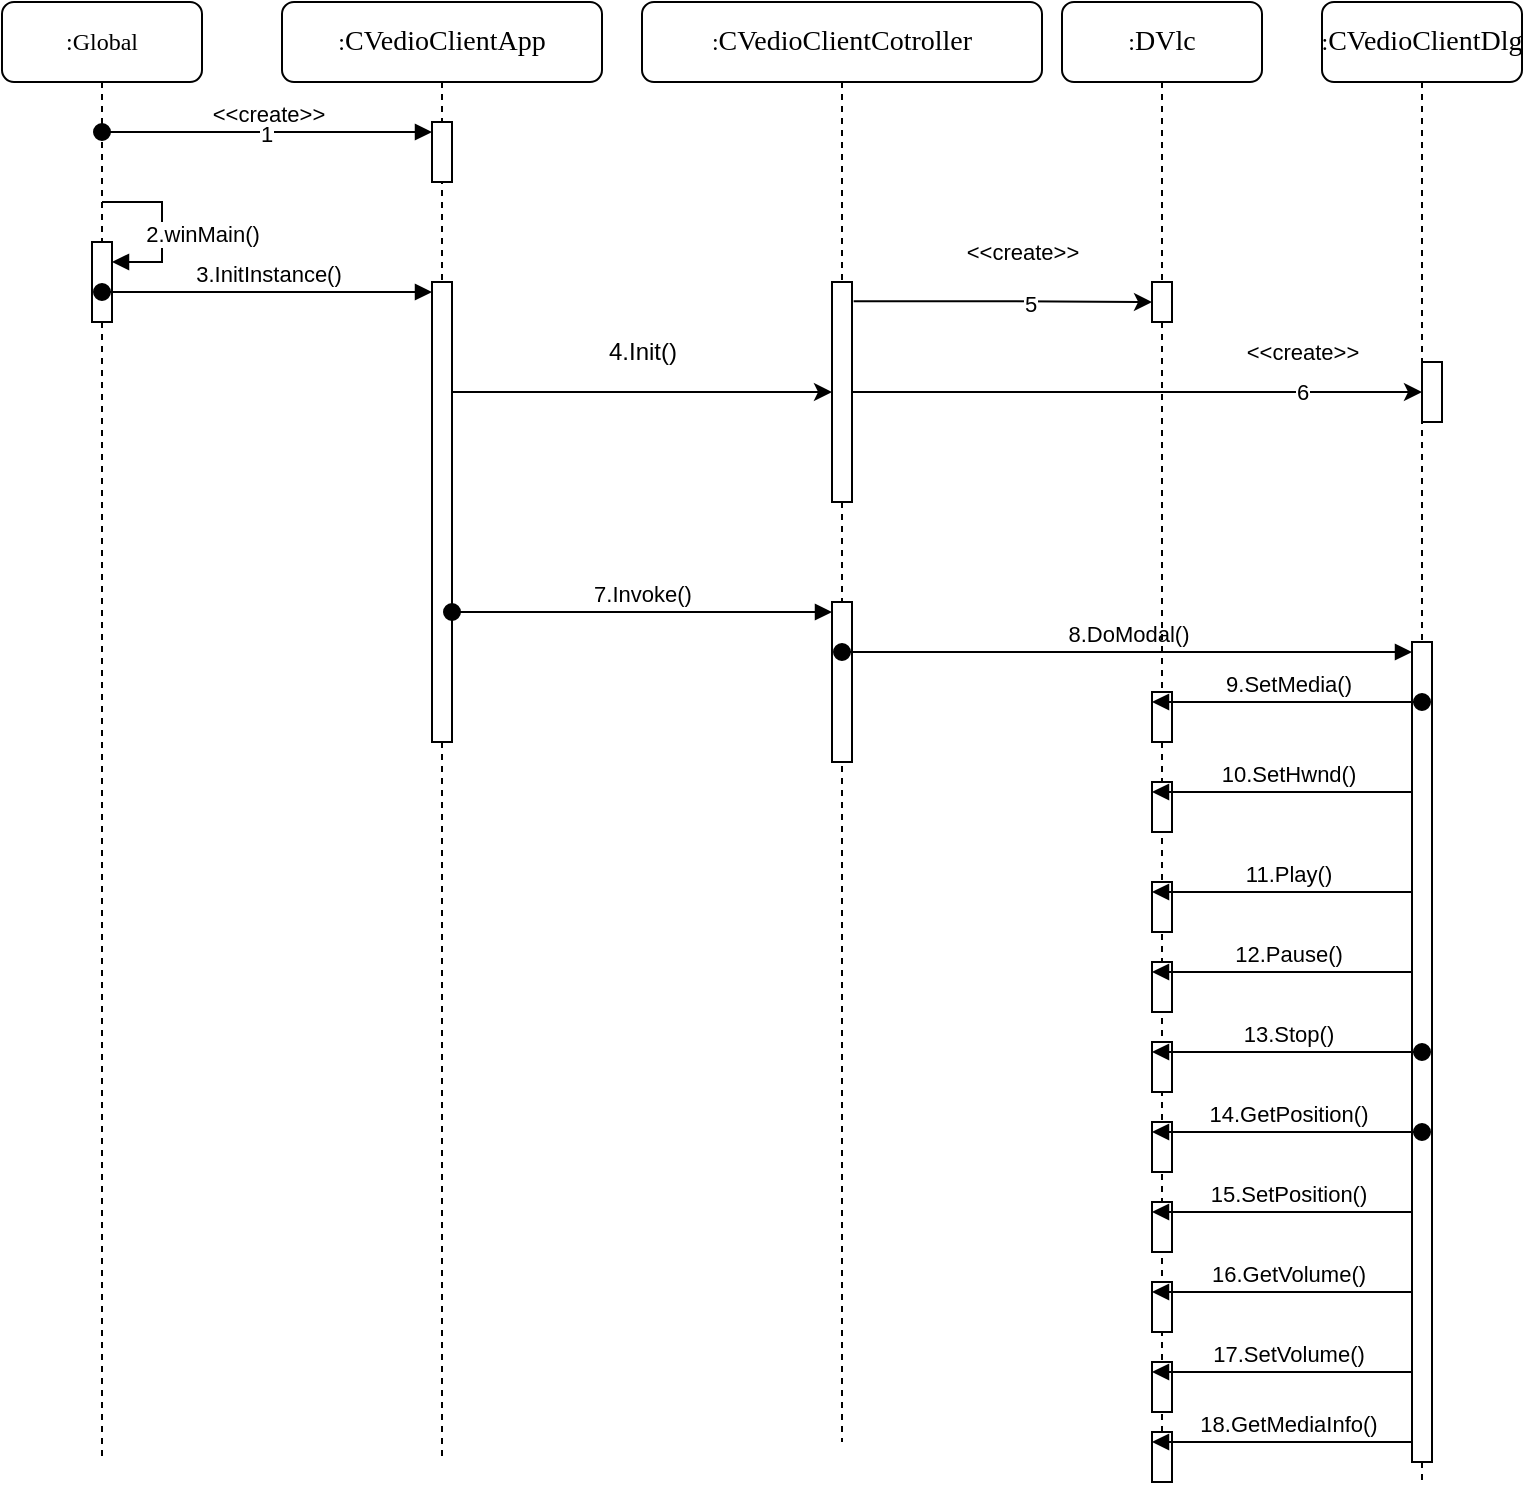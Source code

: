 <mxfile version="24.8.8">
  <diagram name="Page-1" id="13e1069c-82ec-6db2-03f1-153e76fe0fe0">
    <mxGraphModel dx="1969" dy="908" grid="1" gridSize="10" guides="1" tooltips="1" connect="1" arrows="1" fold="1" page="1" pageScale="1" pageWidth="1100" pageHeight="850" background="none" math="0" shadow="0">
      <root>
        <mxCell id="0" />
        <mxCell id="1" parent="0" />
        <mxCell id="7baba1c4bc27f4b0-2" value=":&lt;span style=&quot;font-family: Calibri; font-size: 10.5pt; background-color: initial;&quot;&gt;CVedioClientApp&lt;/span&gt;" style="shape=umlLifeline;perimeter=lifelinePerimeter;whiteSpace=wrap;html=1;container=1;collapsible=0;recursiveResize=0;outlineConnect=0;rounded=1;shadow=0;comic=0;labelBackgroundColor=none;strokeWidth=1;fontFamily=Verdana;fontSize=12;align=center;" parent="1" vertex="1">
          <mxGeometry x="240" y="80" width="160" height="730" as="geometry" />
        </mxCell>
        <mxCell id="cDfnHPdvii9i-RrgYCjb-10" value="" style="html=1;points=[[0,0,0,0,5],[0,1,0,0,-5],[1,0,0,0,5],[1,1,0,0,-5]];perimeter=orthogonalPerimeter;outlineConnect=0;targetShapes=umlLifeline;portConstraint=eastwest;newEdgeStyle={&quot;curved&quot;:0,&quot;rounded&quot;:0};" vertex="1" parent="7baba1c4bc27f4b0-2">
          <mxGeometry x="75" y="60" width="10" height="30" as="geometry" />
        </mxCell>
        <mxCell id="cDfnHPdvii9i-RrgYCjb-16" value="" style="html=1;points=[[0,0,0,0,5],[0,1,0,0,-5],[1,0,0,0,5],[1,1,0,0,-5]];perimeter=orthogonalPerimeter;outlineConnect=0;targetShapes=umlLifeline;portConstraint=eastwest;newEdgeStyle={&quot;curved&quot;:0,&quot;rounded&quot;:0};" vertex="1" parent="7baba1c4bc27f4b0-2">
          <mxGeometry x="75" y="140" width="10" height="230" as="geometry" />
        </mxCell>
        <mxCell id="cDfnHPdvii9i-RrgYCjb-46" value="7.Invoke()" style="html=1;verticalAlign=bottom;startArrow=oval;endArrow=block;startSize=8;curved=0;rounded=0;entryX=0;entryY=0;entryDx=0;entryDy=5;" edge="1" target="cDfnHPdvii9i-RrgYCjb-45" parent="7baba1c4bc27f4b0-2">
          <mxGeometry relative="1" as="geometry">
            <mxPoint x="85" y="305" as="sourcePoint" />
          </mxGeometry>
        </mxCell>
        <mxCell id="7baba1c4bc27f4b0-3" value=":&lt;span style=&quot;font-family: Calibri; font-size: 10.5pt; background-color: initial;&quot;&gt;CVedioClientCotroller&lt;/span&gt;" style="shape=umlLifeline;perimeter=lifelinePerimeter;whiteSpace=wrap;html=1;container=1;collapsible=0;recursiveResize=0;outlineConnect=0;rounded=1;shadow=0;comic=0;labelBackgroundColor=none;strokeWidth=1;fontFamily=Verdana;fontSize=12;align=center;" parent="1" vertex="1">
          <mxGeometry x="420" y="80" width="200" height="720" as="geometry" />
        </mxCell>
        <mxCell id="cDfnHPdvii9i-RrgYCjb-19" value="" style="html=1;points=[[0,0,0,0,5],[0,1,0,0,-5],[1,0,0,0,5],[1,1,0,0,-5]];perimeter=orthogonalPerimeter;outlineConnect=0;targetShapes=umlLifeline;portConstraint=eastwest;newEdgeStyle={&quot;curved&quot;:0,&quot;rounded&quot;:0};" vertex="1" parent="7baba1c4bc27f4b0-3">
          <mxGeometry x="95" y="140" width="10" height="110" as="geometry" />
        </mxCell>
        <mxCell id="cDfnHPdvii9i-RrgYCjb-22" value="4.Init()" style="text;html=1;align=center;verticalAlign=middle;resizable=0;points=[];autosize=1;strokeColor=none;fillColor=none;" vertex="1" parent="7baba1c4bc27f4b0-3">
          <mxGeometry x="-30" y="160" width="60" height="30" as="geometry" />
        </mxCell>
        <mxCell id="cDfnHPdvii9i-RrgYCjb-33" value="&lt;span style=&quot;font-size: 11px; background-color: rgb(255, 255, 255);&quot;&gt;&amp;lt;&amp;lt;create&amp;gt;&amp;gt;&lt;/span&gt;" style="text;html=1;align=center;verticalAlign=middle;resizable=0;points=[];autosize=1;strokeColor=none;fillColor=none;" vertex="1" parent="7baba1c4bc27f4b0-3">
          <mxGeometry x="150" y="110" width="80" height="30" as="geometry" />
        </mxCell>
        <mxCell id="cDfnHPdvii9i-RrgYCjb-45" value="" style="html=1;points=[[0,0,0,0,5],[0,1,0,0,-5],[1,0,0,0,5],[1,1,0,0,-5]];perimeter=orthogonalPerimeter;outlineConnect=0;targetShapes=umlLifeline;portConstraint=eastwest;newEdgeStyle={&quot;curved&quot;:0,&quot;rounded&quot;:0};" vertex="1" parent="7baba1c4bc27f4b0-3">
          <mxGeometry x="95" y="300" width="10" height="80" as="geometry" />
        </mxCell>
        <mxCell id="cDfnHPdvii9i-RrgYCjb-50" value="8.DoModal()" style="html=1;verticalAlign=bottom;startArrow=oval;endArrow=block;startSize=8;curved=0;rounded=0;entryX=0;entryY=0;entryDx=0;entryDy=5;" edge="1" target="cDfnHPdvii9i-RrgYCjb-49" parent="7baba1c4bc27f4b0-3">
          <mxGeometry relative="1" as="geometry">
            <mxPoint x="100" y="325" as="sourcePoint" />
          </mxGeometry>
        </mxCell>
        <mxCell id="7baba1c4bc27f4b0-4" value=":&lt;span style=&quot;font-family: Calibri; font-size: 10.5pt; background-color: initial;&quot;&gt;DVlc&lt;/span&gt;" style="shape=umlLifeline;perimeter=lifelinePerimeter;whiteSpace=wrap;html=1;container=1;collapsible=0;recursiveResize=0;outlineConnect=0;rounded=1;shadow=0;comic=0;labelBackgroundColor=none;strokeWidth=1;fontFamily=Verdana;fontSize=12;align=center;" parent="1" vertex="1">
          <mxGeometry x="630" y="80" width="100" height="740" as="geometry" />
        </mxCell>
        <mxCell id="cDfnHPdvii9i-RrgYCjb-23" value="" style="html=1;points=[[0,0,0,0,5],[0,1,0,0,-5],[1,0,0,0,5],[1,1,0,0,-5]];perimeter=orthogonalPerimeter;outlineConnect=0;targetShapes=umlLifeline;portConstraint=eastwest;newEdgeStyle={&quot;curved&quot;:0,&quot;rounded&quot;:0};" vertex="1" parent="7baba1c4bc27f4b0-4">
          <mxGeometry x="45" y="140" width="10" height="20" as="geometry" />
        </mxCell>
        <mxCell id="cDfnHPdvii9i-RrgYCjb-52" value="" style="html=1;points=[[0,0,0,0,5],[0,1,0,0,-5],[1,0,0,0,5],[1,1,0,0,-5]];perimeter=orthogonalPerimeter;outlineConnect=0;targetShapes=umlLifeline;portConstraint=eastwest;newEdgeStyle={&quot;curved&quot;:0,&quot;rounded&quot;:0};" vertex="1" parent="7baba1c4bc27f4b0-4">
          <mxGeometry x="45" y="345" width="10" height="25" as="geometry" />
        </mxCell>
        <mxCell id="cDfnHPdvii9i-RrgYCjb-54" value="" style="html=1;points=[[0,0,0,0,5],[0,1,0,0,-5],[1,0,0,0,5],[1,1,0,0,-5]];perimeter=orthogonalPerimeter;outlineConnect=0;targetShapes=umlLifeline;portConstraint=eastwest;newEdgeStyle={&quot;curved&quot;:0,&quot;rounded&quot;:0};" vertex="1" parent="7baba1c4bc27f4b0-4">
          <mxGeometry x="45" y="390" width="10" height="25" as="geometry" />
        </mxCell>
        <mxCell id="cDfnHPdvii9i-RrgYCjb-55" value="10.SetHwnd()" style="html=1;verticalAlign=bottom;startArrow=oval;endArrow=block;startSize=8;curved=0;rounded=0;entryX=0;entryY=0;entryDx=0;entryDy=5;" edge="1" parent="7baba1c4bc27f4b0-4" target="cDfnHPdvii9i-RrgYCjb-54">
          <mxGeometry relative="1" as="geometry">
            <mxPoint x="180" y="395" as="sourcePoint" />
          </mxGeometry>
        </mxCell>
        <mxCell id="cDfnHPdvii9i-RrgYCjb-67" value="" style="html=1;points=[[0,0,0,0,5],[0,1,0,0,-5],[1,0,0,0,5],[1,1,0,0,-5]];perimeter=orthogonalPerimeter;outlineConnect=0;targetShapes=umlLifeline;portConstraint=eastwest;newEdgeStyle={&quot;curved&quot;:0,&quot;rounded&quot;:0};" vertex="1" parent="7baba1c4bc27f4b0-4">
          <mxGeometry x="45" y="440" width="10" height="25" as="geometry" />
        </mxCell>
        <mxCell id="cDfnHPdvii9i-RrgYCjb-68" value="11.Play()" style="html=1;verticalAlign=bottom;startArrow=oval;endArrow=block;startSize=8;curved=0;rounded=0;entryX=0;entryY=0;entryDx=0;entryDy=5;" edge="1" parent="7baba1c4bc27f4b0-4" target="cDfnHPdvii9i-RrgYCjb-67">
          <mxGeometry relative="1" as="geometry">
            <mxPoint x="180" y="445" as="sourcePoint" />
          </mxGeometry>
        </mxCell>
        <mxCell id="cDfnHPdvii9i-RrgYCjb-69" value="" style="html=1;points=[[0,0,0,0,5],[0,1,0,0,-5],[1,0,0,0,5],[1,1,0,0,-5]];perimeter=orthogonalPerimeter;outlineConnect=0;targetShapes=umlLifeline;portConstraint=eastwest;newEdgeStyle={&quot;curved&quot;:0,&quot;rounded&quot;:0};" vertex="1" parent="7baba1c4bc27f4b0-4">
          <mxGeometry x="45" y="480" width="10" height="25" as="geometry" />
        </mxCell>
        <mxCell id="cDfnHPdvii9i-RrgYCjb-70" value="12.Pause()" style="html=1;verticalAlign=bottom;startArrow=oval;endArrow=block;startSize=8;curved=0;rounded=0;entryX=0;entryY=0;entryDx=0;entryDy=5;" edge="1" parent="7baba1c4bc27f4b0-4" target="cDfnHPdvii9i-RrgYCjb-69">
          <mxGeometry relative="1" as="geometry">
            <mxPoint x="180" y="485" as="sourcePoint" />
          </mxGeometry>
        </mxCell>
        <mxCell id="cDfnHPdvii9i-RrgYCjb-77" value="" style="html=1;points=[[0,0,0,0,5],[0,1,0,0,-5],[1,0,0,0,5],[1,1,0,0,-5]];perimeter=orthogonalPerimeter;outlineConnect=0;targetShapes=umlLifeline;portConstraint=eastwest;newEdgeStyle={&quot;curved&quot;:0,&quot;rounded&quot;:0};" vertex="1" parent="7baba1c4bc27f4b0-4">
          <mxGeometry x="45" y="600" width="10" height="25" as="geometry" />
        </mxCell>
        <mxCell id="cDfnHPdvii9i-RrgYCjb-78" value="15.SetPosition()" style="html=1;verticalAlign=bottom;startArrow=oval;endArrow=block;startSize=8;curved=0;rounded=0;entryX=0;entryY=0;entryDx=0;entryDy=5;" edge="1" parent="7baba1c4bc27f4b0-4" target="cDfnHPdvii9i-RrgYCjb-77">
          <mxGeometry relative="1" as="geometry">
            <mxPoint x="180" y="605" as="sourcePoint" />
          </mxGeometry>
        </mxCell>
        <mxCell id="cDfnHPdvii9i-RrgYCjb-79" value="" style="html=1;points=[[0,0,0,0,5],[0,1,0,0,-5],[1,0,0,0,5],[1,1,0,0,-5]];perimeter=orthogonalPerimeter;outlineConnect=0;targetShapes=umlLifeline;portConstraint=eastwest;newEdgeStyle={&quot;curved&quot;:0,&quot;rounded&quot;:0};" vertex="1" parent="7baba1c4bc27f4b0-4">
          <mxGeometry x="45" y="640" width="10" height="25" as="geometry" />
        </mxCell>
        <mxCell id="cDfnHPdvii9i-RrgYCjb-80" value="16.GetVolume()" style="html=1;verticalAlign=bottom;startArrow=oval;endArrow=block;startSize=8;curved=0;rounded=0;entryX=0;entryY=0;entryDx=0;entryDy=5;" edge="1" parent="7baba1c4bc27f4b0-4" target="cDfnHPdvii9i-RrgYCjb-79">
          <mxGeometry relative="1" as="geometry">
            <mxPoint x="180" y="645" as="sourcePoint" />
          </mxGeometry>
        </mxCell>
        <mxCell id="cDfnHPdvii9i-RrgYCjb-81" value="" style="html=1;points=[[0,0,0,0,5],[0,1,0,0,-5],[1,0,0,0,5],[1,1,0,0,-5]];perimeter=orthogonalPerimeter;outlineConnect=0;targetShapes=umlLifeline;portConstraint=eastwest;newEdgeStyle={&quot;curved&quot;:0,&quot;rounded&quot;:0};" vertex="1" parent="7baba1c4bc27f4b0-4">
          <mxGeometry x="45" y="680" width="10" height="25" as="geometry" />
        </mxCell>
        <mxCell id="cDfnHPdvii9i-RrgYCjb-82" value="17.SetVolume()" style="html=1;verticalAlign=bottom;startArrow=oval;endArrow=block;startSize=8;curved=0;rounded=0;entryX=0;entryY=0;entryDx=0;entryDy=5;" edge="1" parent="7baba1c4bc27f4b0-4" target="cDfnHPdvii9i-RrgYCjb-81">
          <mxGeometry relative="1" as="geometry">
            <mxPoint x="180" y="685" as="sourcePoint" />
          </mxGeometry>
        </mxCell>
        <mxCell id="cDfnHPdvii9i-RrgYCjb-83" value="" style="html=1;points=[[0,0,0,0,5],[0,1,0,0,-5],[1,0,0,0,5],[1,1,0,0,-5]];perimeter=orthogonalPerimeter;outlineConnect=0;targetShapes=umlLifeline;portConstraint=eastwest;newEdgeStyle={&quot;curved&quot;:0,&quot;rounded&quot;:0};" vertex="1" parent="7baba1c4bc27f4b0-4">
          <mxGeometry x="45" y="715" width="10" height="25" as="geometry" />
        </mxCell>
        <mxCell id="cDfnHPdvii9i-RrgYCjb-84" value="18.GetMediaInfo()" style="html=1;verticalAlign=bottom;startArrow=oval;endArrow=block;startSize=8;curved=0;rounded=0;entryX=0;entryY=0;entryDx=0;entryDy=5;" edge="1" parent="7baba1c4bc27f4b0-4" target="cDfnHPdvii9i-RrgYCjb-83">
          <mxGeometry relative="1" as="geometry">
            <mxPoint x="180" y="720" as="sourcePoint" />
          </mxGeometry>
        </mxCell>
        <mxCell id="7baba1c4bc27f4b0-5" value=":&lt;span style=&quot;font-family: Calibri; font-size: 10.5pt; background-color: initial;&quot;&gt;CVedioClientDlg&lt;/span&gt;" style="shape=umlLifeline;perimeter=lifelinePerimeter;whiteSpace=wrap;html=1;container=1;collapsible=0;recursiveResize=0;outlineConnect=0;rounded=1;shadow=0;comic=0;labelBackgroundColor=none;strokeWidth=1;fontFamily=Verdana;fontSize=12;align=center;" parent="1" vertex="1">
          <mxGeometry x="760" y="80" width="100" height="740" as="geometry" />
        </mxCell>
        <mxCell id="cDfnHPdvii9i-RrgYCjb-37" value="" style="html=1;points=[[0,0,0,0,5],[0,1,0,0,-5],[1,0,0,0,5],[1,1,0,0,-5]];perimeter=orthogonalPerimeter;outlineConnect=0;targetShapes=umlLifeline;portConstraint=eastwest;newEdgeStyle={&quot;curved&quot;:0,&quot;rounded&quot;:0};" vertex="1" parent="7baba1c4bc27f4b0-5">
          <mxGeometry x="50" y="180" width="10" height="30" as="geometry" />
        </mxCell>
        <mxCell id="cDfnHPdvii9i-RrgYCjb-49" value="" style="html=1;points=[[0,0,0,0,5],[0,1,0,0,-5],[1,0,0,0,5],[1,1,0,0,-5]];perimeter=orthogonalPerimeter;outlineConnect=0;targetShapes=umlLifeline;portConstraint=eastwest;newEdgeStyle={&quot;curved&quot;:0,&quot;rounded&quot;:0};" vertex="1" parent="7baba1c4bc27f4b0-5">
          <mxGeometry x="45" y="320" width="10" height="410" as="geometry" />
        </mxCell>
        <mxCell id="cDfnHPdvii9i-RrgYCjb-73" value="" style="html=1;points=[[0,0,0,0,5],[0,1,0,0,-5],[1,0,0,0,5],[1,1,0,0,-5]];perimeter=orthogonalPerimeter;outlineConnect=0;targetShapes=umlLifeline;portConstraint=eastwest;newEdgeStyle={&quot;curved&quot;:0,&quot;rounded&quot;:0};" vertex="1" parent="7baba1c4bc27f4b0-5">
          <mxGeometry x="-85" y="520" width="10" height="25" as="geometry" />
        </mxCell>
        <mxCell id="cDfnHPdvii9i-RrgYCjb-74" value="13.Stop()" style="html=1;verticalAlign=bottom;startArrow=oval;endArrow=block;startSize=8;curved=0;rounded=0;entryX=0;entryY=0;entryDx=0;entryDy=5;" edge="1" parent="7baba1c4bc27f4b0-5" target="cDfnHPdvii9i-RrgYCjb-73">
          <mxGeometry relative="1" as="geometry">
            <mxPoint x="50" y="525" as="sourcePoint" />
          </mxGeometry>
        </mxCell>
        <mxCell id="cDfnHPdvii9i-RrgYCjb-75" value="" style="html=1;points=[[0,0,0,0,5],[0,1,0,0,-5],[1,0,0,0,5],[1,1,0,0,-5]];perimeter=orthogonalPerimeter;outlineConnect=0;targetShapes=umlLifeline;portConstraint=eastwest;newEdgeStyle={&quot;curved&quot;:0,&quot;rounded&quot;:0};" vertex="1" parent="7baba1c4bc27f4b0-5">
          <mxGeometry x="-85" y="560" width="10" height="25" as="geometry" />
        </mxCell>
        <mxCell id="cDfnHPdvii9i-RrgYCjb-76" value="14.GetPosition()" style="html=1;verticalAlign=bottom;startArrow=oval;endArrow=block;startSize=8;curved=0;rounded=0;entryX=0;entryY=0;entryDx=0;entryDy=5;" edge="1" parent="7baba1c4bc27f4b0-5" target="cDfnHPdvii9i-RrgYCjb-75">
          <mxGeometry relative="1" as="geometry">
            <mxPoint x="50" y="565" as="sourcePoint" />
          </mxGeometry>
        </mxCell>
        <mxCell id="7baba1c4bc27f4b0-8" value=":Global" style="shape=umlLifeline;perimeter=lifelinePerimeter;whiteSpace=wrap;html=1;container=1;collapsible=0;recursiveResize=0;outlineConnect=0;rounded=1;shadow=0;comic=0;labelBackgroundColor=none;strokeWidth=1;fontFamily=Verdana;fontSize=12;align=center;" parent="1" vertex="1">
          <mxGeometry x="100" y="80" width="100" height="730" as="geometry" />
        </mxCell>
        <mxCell id="cDfnHPdvii9i-RrgYCjb-6" value="" style="html=1;points=[[0,0,0,0,5],[0,1,0,0,-5],[1,0,0,0,5],[1,1,0,0,-5]];perimeter=orthogonalPerimeter;outlineConnect=0;targetShapes=umlLifeline;portConstraint=eastwest;newEdgeStyle={&quot;curved&quot;:0,&quot;rounded&quot;:0};" vertex="1" parent="7baba1c4bc27f4b0-8">
          <mxGeometry x="45" y="120" width="10" height="40" as="geometry" />
        </mxCell>
        <mxCell id="cDfnHPdvii9i-RrgYCjb-7" value="" style="html=1;align=left;spacingLeft=2;endArrow=block;rounded=0;edgeStyle=orthogonalEdgeStyle;curved=0;rounded=0;" edge="1" target="cDfnHPdvii9i-RrgYCjb-6" parent="7baba1c4bc27f4b0-8">
          <mxGeometry relative="1" as="geometry">
            <mxPoint x="50" y="100" as="sourcePoint" />
            <Array as="points">
              <mxPoint x="80" y="130" />
            </Array>
          </mxGeometry>
        </mxCell>
        <mxCell id="cDfnHPdvii9i-RrgYCjb-14" value="2.winMain()" style="edgeLabel;html=1;align=center;verticalAlign=middle;resizable=0;points=[];" vertex="1" connectable="0" parent="cDfnHPdvii9i-RrgYCjb-7">
          <mxGeometry x="0.082" y="-3" relative="1" as="geometry">
            <mxPoint x="23" as="offset" />
          </mxGeometry>
        </mxCell>
        <mxCell id="cDfnHPdvii9i-RrgYCjb-11" value="&amp;lt;&amp;lt;create&amp;gt;&amp;gt;" style="html=1;verticalAlign=bottom;startArrow=oval;endArrow=block;startSize=8;curved=0;rounded=0;entryX=0;entryY=0;entryDx=0;entryDy=5;" edge="1" target="cDfnHPdvii9i-RrgYCjb-10" parent="1" source="7baba1c4bc27f4b0-8">
          <mxGeometry relative="1" as="geometry">
            <mxPoint x="215" y="145" as="sourcePoint" />
          </mxGeometry>
        </mxCell>
        <mxCell id="cDfnHPdvii9i-RrgYCjb-12" value="1" style="edgeLabel;html=1;align=center;verticalAlign=middle;resizable=0;points=[];" vertex="1" connectable="0" parent="cDfnHPdvii9i-RrgYCjb-11">
          <mxGeometry x="-0.018" y="-1" relative="1" as="geometry">
            <mxPoint x="1" as="offset" />
          </mxGeometry>
        </mxCell>
        <mxCell id="cDfnHPdvii9i-RrgYCjb-17" value="3.InitInstance()" style="html=1;verticalAlign=bottom;startArrow=oval;endArrow=block;startSize=8;curved=0;rounded=0;entryX=0;entryY=0;entryDx=0;entryDy=5;" edge="1" target="cDfnHPdvii9i-RrgYCjb-16" parent="1" source="7baba1c4bc27f4b0-8">
          <mxGeometry relative="1" as="geometry">
            <mxPoint x="215" y="225" as="sourcePoint" />
          </mxGeometry>
        </mxCell>
        <mxCell id="cDfnHPdvii9i-RrgYCjb-20" value="" style="edgeStyle=orthogonalEdgeStyle;rounded=0;orthogonalLoop=1;jettySize=auto;html=1;curved=0;" edge="1" parent="1" source="cDfnHPdvii9i-RrgYCjb-16" target="cDfnHPdvii9i-RrgYCjb-19">
          <mxGeometry relative="1" as="geometry">
            <mxPoint x="350" y="281" as="sourcePoint" />
            <mxPoint x="490" y="230" as="targetPoint" />
            <Array as="points">
              <mxPoint x="360" y="275" />
              <mxPoint x="360" y="275" />
            </Array>
          </mxGeometry>
        </mxCell>
        <mxCell id="cDfnHPdvii9i-RrgYCjb-24" value="" style="edgeStyle=orthogonalEdgeStyle;rounded=0;orthogonalLoop=1;jettySize=auto;html=1;curved=0;exitX=1.083;exitY=0.087;exitDx=0;exitDy=0;exitPerimeter=0;" edge="1" parent="1" source="cDfnHPdvii9i-RrgYCjb-19" target="cDfnHPdvii9i-RrgYCjb-23">
          <mxGeometry relative="1" as="geometry">
            <mxPoint x="580" y="230" as="sourcePoint" />
            <mxPoint x="675.01" y="230" as="targetPoint" />
            <Array as="points" />
          </mxGeometry>
        </mxCell>
        <mxCell id="cDfnHPdvii9i-RrgYCjb-34" value="5" style="edgeLabel;html=1;align=center;verticalAlign=middle;resizable=0;points=[];" vertex="1" connectable="0" parent="cDfnHPdvii9i-RrgYCjb-24">
          <mxGeometry x="0.176" y="-1" relative="1" as="geometry">
            <mxPoint as="offset" />
          </mxGeometry>
        </mxCell>
        <mxCell id="cDfnHPdvii9i-RrgYCjb-38" value="" style="edgeStyle=orthogonalEdgeStyle;rounded=0;orthogonalLoop=1;jettySize=auto;html=1;curved=0;" edge="1" parent="1" source="cDfnHPdvii9i-RrgYCjb-19" target="cDfnHPdvii9i-RrgYCjb-37">
          <mxGeometry relative="1" as="geometry" />
        </mxCell>
        <mxCell id="cDfnHPdvii9i-RrgYCjb-44" value="6" style="edgeLabel;html=1;align=center;verticalAlign=middle;resizable=0;points=[];" vertex="1" connectable="0" parent="cDfnHPdvii9i-RrgYCjb-38">
          <mxGeometry x="0.577" relative="1" as="geometry">
            <mxPoint as="offset" />
          </mxGeometry>
        </mxCell>
        <mxCell id="cDfnHPdvii9i-RrgYCjb-39" value="&lt;span style=&quot;font-size: 11px; background-color: rgb(255, 255, 255);&quot;&gt;&amp;lt;&amp;lt;create&amp;gt;&amp;gt;&lt;/span&gt;" style="text;html=1;align=center;verticalAlign=middle;resizable=0;points=[];autosize=1;strokeColor=none;fillColor=none;" vertex="1" parent="1">
          <mxGeometry x="710" y="240" width="80" height="30" as="geometry" />
        </mxCell>
        <mxCell id="cDfnHPdvii9i-RrgYCjb-53" value="9.SetMedia()" style="html=1;verticalAlign=bottom;startArrow=oval;endArrow=block;startSize=8;curved=0;rounded=0;entryX=0;entryY=0;entryDx=0;entryDy=5;" edge="1" target="cDfnHPdvii9i-RrgYCjb-52" parent="1">
          <mxGeometry relative="1" as="geometry">
            <mxPoint x="810" y="430" as="sourcePoint" />
          </mxGeometry>
        </mxCell>
      </root>
    </mxGraphModel>
  </diagram>
</mxfile>
